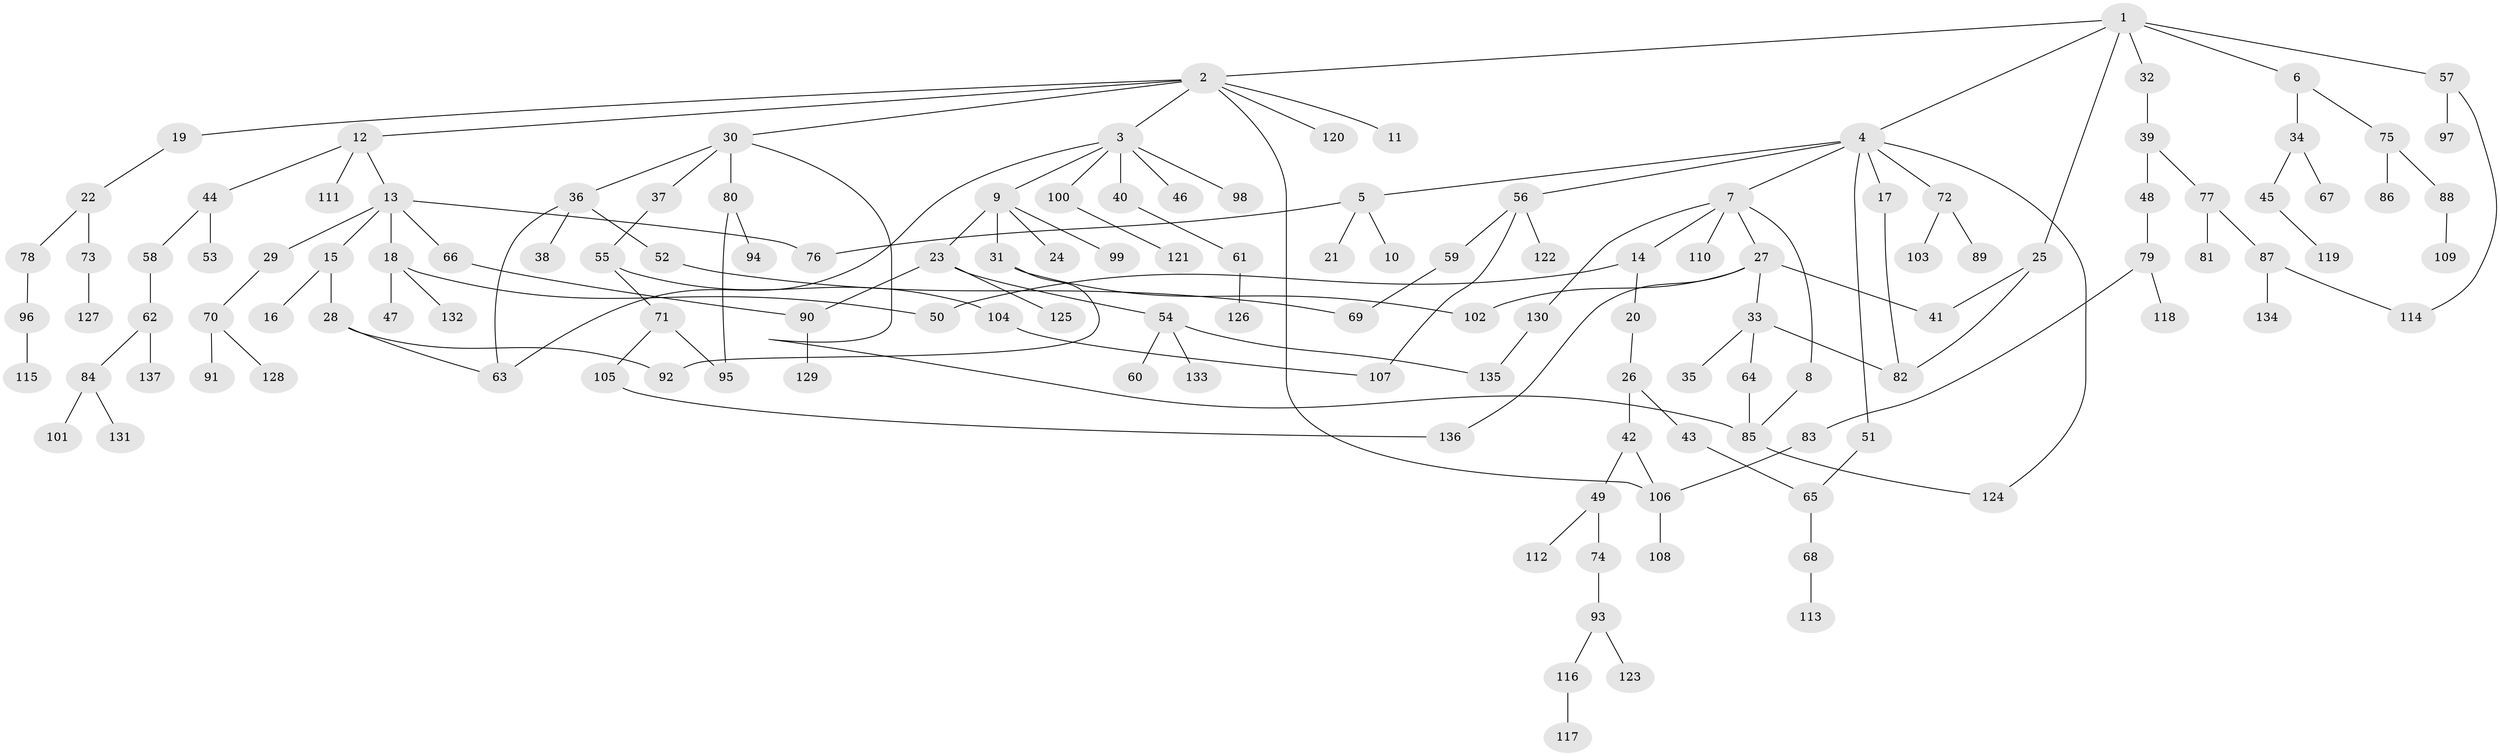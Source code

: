 // coarse degree distribution, {3: 0.2028985507246377, 6: 0.057971014492753624, 2: 0.391304347826087, 5: 0.043478260869565216, 4: 0.07246376811594203, 1: 0.21739130434782608, 8: 0.014492753623188406}
// Generated by graph-tools (version 1.1) at 2025/45/03/06/25 01:45:09]
// undirected, 137 vertices, 158 edges
graph export_dot {
graph [start="1"]
  node [color=gray90,style=filled];
  1;
  2;
  3;
  4;
  5;
  6;
  7;
  8;
  9;
  10;
  11;
  12;
  13;
  14;
  15;
  16;
  17;
  18;
  19;
  20;
  21;
  22;
  23;
  24;
  25;
  26;
  27;
  28;
  29;
  30;
  31;
  32;
  33;
  34;
  35;
  36;
  37;
  38;
  39;
  40;
  41;
  42;
  43;
  44;
  45;
  46;
  47;
  48;
  49;
  50;
  51;
  52;
  53;
  54;
  55;
  56;
  57;
  58;
  59;
  60;
  61;
  62;
  63;
  64;
  65;
  66;
  67;
  68;
  69;
  70;
  71;
  72;
  73;
  74;
  75;
  76;
  77;
  78;
  79;
  80;
  81;
  82;
  83;
  84;
  85;
  86;
  87;
  88;
  89;
  90;
  91;
  92;
  93;
  94;
  95;
  96;
  97;
  98;
  99;
  100;
  101;
  102;
  103;
  104;
  105;
  106;
  107;
  108;
  109;
  110;
  111;
  112;
  113;
  114;
  115;
  116;
  117;
  118;
  119;
  120;
  121;
  122;
  123;
  124;
  125;
  126;
  127;
  128;
  129;
  130;
  131;
  132;
  133;
  134;
  135;
  136;
  137;
  1 -- 2;
  1 -- 4;
  1 -- 6;
  1 -- 25;
  1 -- 32;
  1 -- 57;
  2 -- 3;
  2 -- 11;
  2 -- 12;
  2 -- 19;
  2 -- 30;
  2 -- 120;
  2 -- 106;
  3 -- 9;
  3 -- 40;
  3 -- 46;
  3 -- 63;
  3 -- 98;
  3 -- 100;
  4 -- 5;
  4 -- 7;
  4 -- 17;
  4 -- 51;
  4 -- 56;
  4 -- 72;
  4 -- 124;
  5 -- 10;
  5 -- 21;
  5 -- 76;
  6 -- 34;
  6 -- 75;
  7 -- 8;
  7 -- 14;
  7 -- 27;
  7 -- 110;
  7 -- 130;
  8 -- 85;
  9 -- 23;
  9 -- 24;
  9 -- 31;
  9 -- 99;
  12 -- 13;
  12 -- 44;
  12 -- 111;
  13 -- 15;
  13 -- 18;
  13 -- 29;
  13 -- 66;
  13 -- 76;
  14 -- 20;
  14 -- 50;
  15 -- 16;
  15 -- 28;
  17 -- 82;
  18 -- 47;
  18 -- 132;
  18 -- 50;
  19 -- 22;
  20 -- 26;
  22 -- 73;
  22 -- 78;
  23 -- 54;
  23 -- 125;
  23 -- 90;
  25 -- 41;
  25 -- 82;
  26 -- 42;
  26 -- 43;
  27 -- 33;
  27 -- 102;
  27 -- 136;
  27 -- 41;
  28 -- 92;
  28 -- 63;
  29 -- 70;
  30 -- 36;
  30 -- 37;
  30 -- 80;
  30 -- 85;
  31 -- 92;
  31 -- 102;
  32 -- 39;
  33 -- 35;
  33 -- 64;
  33 -- 82;
  34 -- 45;
  34 -- 67;
  36 -- 38;
  36 -- 52;
  36 -- 63;
  37 -- 55;
  39 -- 48;
  39 -- 77;
  40 -- 61;
  42 -- 49;
  42 -- 106;
  43 -- 65;
  44 -- 53;
  44 -- 58;
  45 -- 119;
  48 -- 79;
  49 -- 74;
  49 -- 112;
  51 -- 65;
  52 -- 69;
  54 -- 60;
  54 -- 133;
  54 -- 135;
  55 -- 71;
  55 -- 104;
  56 -- 59;
  56 -- 122;
  56 -- 107;
  57 -- 97;
  57 -- 114;
  58 -- 62;
  59 -- 69;
  61 -- 126;
  62 -- 84;
  62 -- 137;
  64 -- 85;
  65 -- 68;
  66 -- 90;
  68 -- 113;
  70 -- 91;
  70 -- 128;
  71 -- 95;
  71 -- 105;
  72 -- 89;
  72 -- 103;
  73 -- 127;
  74 -- 93;
  75 -- 86;
  75 -- 88;
  77 -- 81;
  77 -- 87;
  78 -- 96;
  79 -- 83;
  79 -- 118;
  80 -- 94;
  80 -- 95;
  83 -- 106;
  84 -- 101;
  84 -- 131;
  85 -- 124;
  87 -- 134;
  87 -- 114;
  88 -- 109;
  90 -- 129;
  93 -- 116;
  93 -- 123;
  96 -- 115;
  100 -- 121;
  104 -- 107;
  105 -- 136;
  106 -- 108;
  116 -- 117;
  130 -- 135;
}
